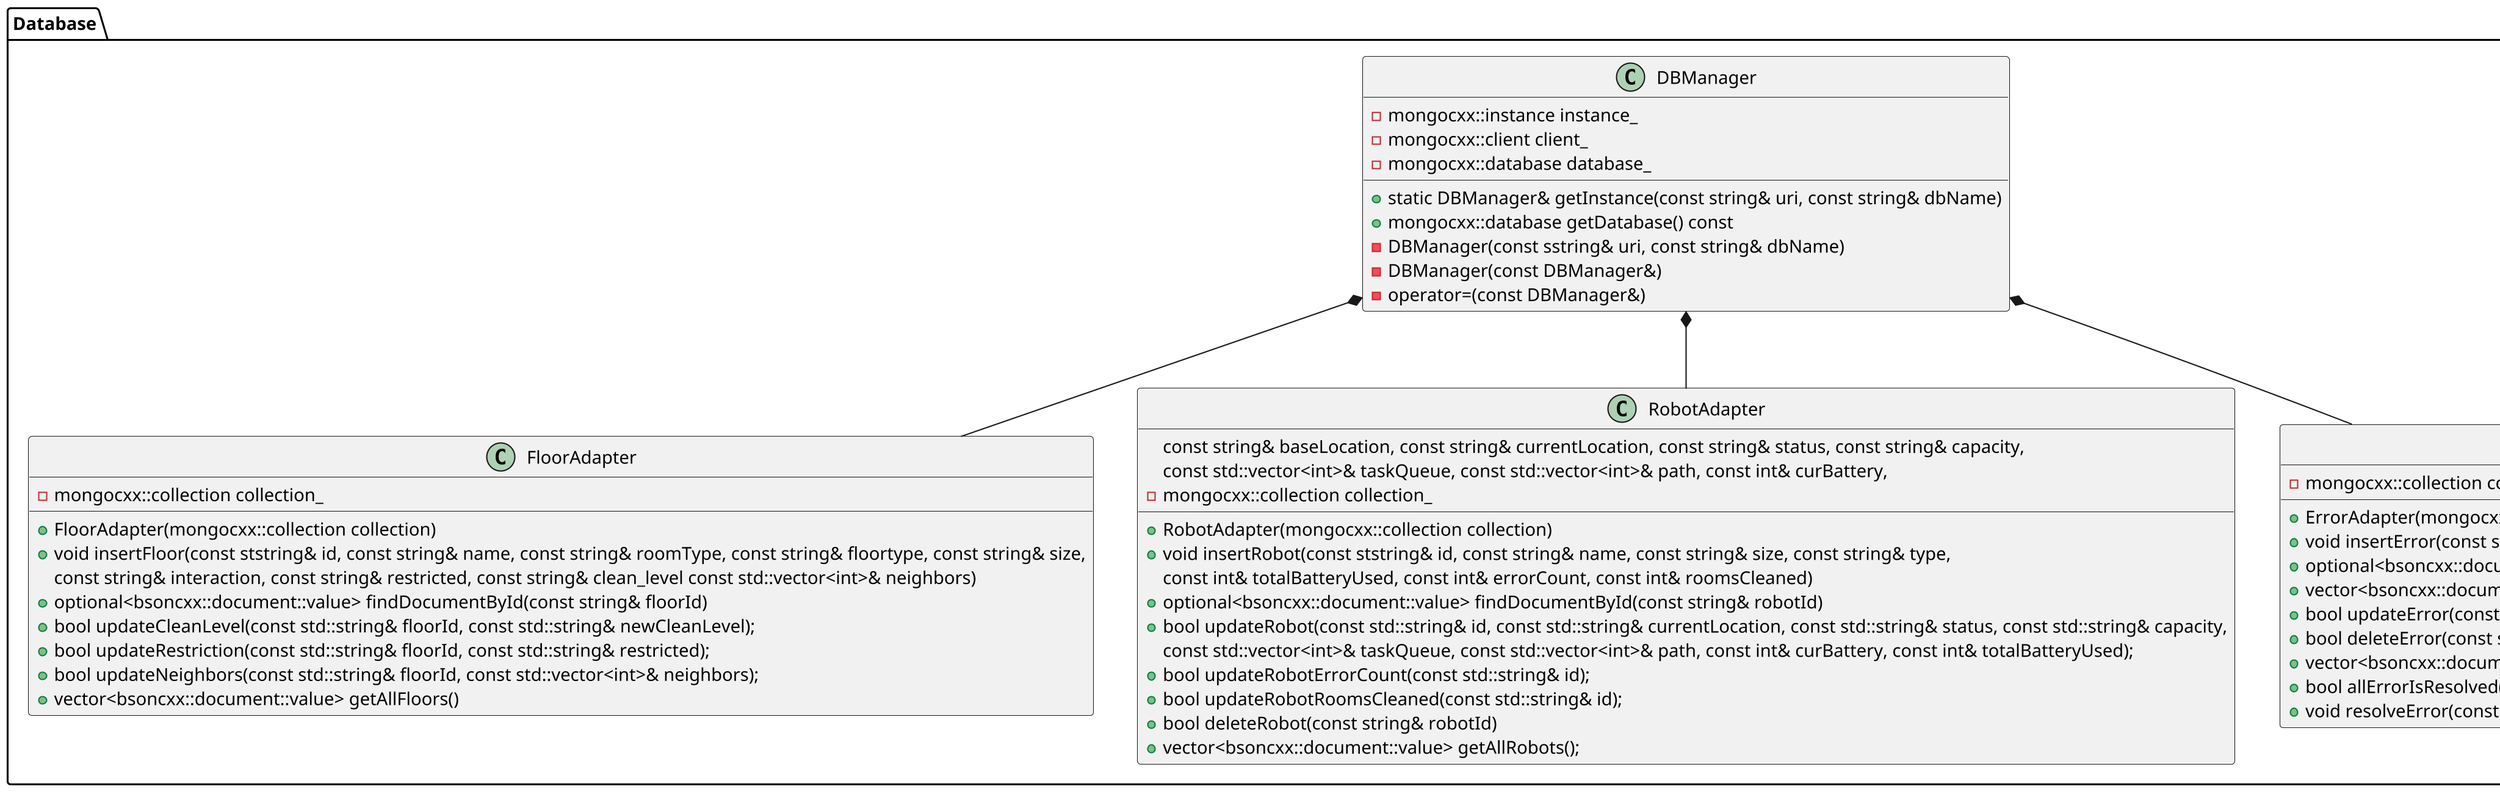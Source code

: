 @startuml Database
skinparam dpi 200
skinparam DefaultFontName Inconsolata
' To produce the UML png
package Database {
    class DBManager {
        + static DBManager& getInstance(const string& uri, const string& dbName)
        + mongocxx::database getDatabase() const
        - mongocxx::instance instance_
        - mongocxx::client client_
        - mongocxx::database database_
        - DBManager(const sstring& uri, const string& dbName)
        - DBManager(const DBManager&)
        - operator=(const DBManager&)
    }
    class FloorAdapter{
        + FloorAdapter(mongocxx::collection collection)
        + void insertFloor(const ststring& id, const string& name, const string& roomType, const string& floortype, const string& size, \
            
             const string& interaction, const string& restricted, const string& clean_level const std::vector<int>& neighbors)
        + optional<bsoncxx::document::value> findDocumentById(const string& floorId)
        + bool updateCleanLevel(const std::string& floorId, const std::string& newCleanLevel);
        + bool updateRestriction(const std::string& floorId, const std::string& restricted);
        + bool updateNeighbors(const std::string& floorId, const std::vector<int>& neighbors);
        + vector<bsoncxx::document::value> getAllFloors()
        - mongocxx::collection collection_
    }
    class RobotAdapter {
        + RobotAdapter(mongocxx::collection collection)
        + void insertRobot(const ststring& id, const string& name, const string& size, const string& type, \
        
            const string& baseLocation, const string& currentLocation, const string& status, const string& capacity, \

            const std::vector<int>& taskQueue, const std::vector<int>& path, const int& curBattery, \
            
            const int& totalBatteryUsed, const int& errorCount, const int& roomsCleaned)
        + optional<bsoncxx::document::value> findDocumentById(const string& robotId)
        + bool updateRobot(const std::string& id, const std::string& currentLocation, const std::string& status, const std::string& capacity, \

            const std::vector<int>& taskQueue, const std::vector<int>& path, const int& curBattery, const int& totalBatteryUsed);
        + bool updateRobotErrorCount(const std::string& id);
        + bool updateRobotRoomsCleaned(const std::string& id);
        + bool deleteRobot(const string& robotId)
        + vector<bsoncxx::document::value> getAllRobots();
        - mongocxx::collection collection_

    } 
    class ErrorAdapter {
        + ErrorAdapter(mongocxx::collection collection)
        + void insertError(const string& id, const string& robotID, const string& errorType, const int& resolved)
        + optional<bsoncxx::document::value> findDocumentById(const string& errorId)
        + vector<bsoncxx::document::value> findErrorByRobotID(const string& robotId)
        + bool updateError(const string& id, const string& robotID, const string& errorType, const int& resolved)
        + bool deleteError(const string& errorId)
        + vector<bsoncxx::document::value> getAllErrors()
        + bool allErrorIsResolved(const std::string& robotID);
        + void resolveError(const std::string& robotID);
        - mongocxx::collection collection_
    }

    DBManager *-- FloorAdapter 
    DBManager *-- RobotAdapter 
    DBManager *-- ErrorAdapter
}

@enduml
